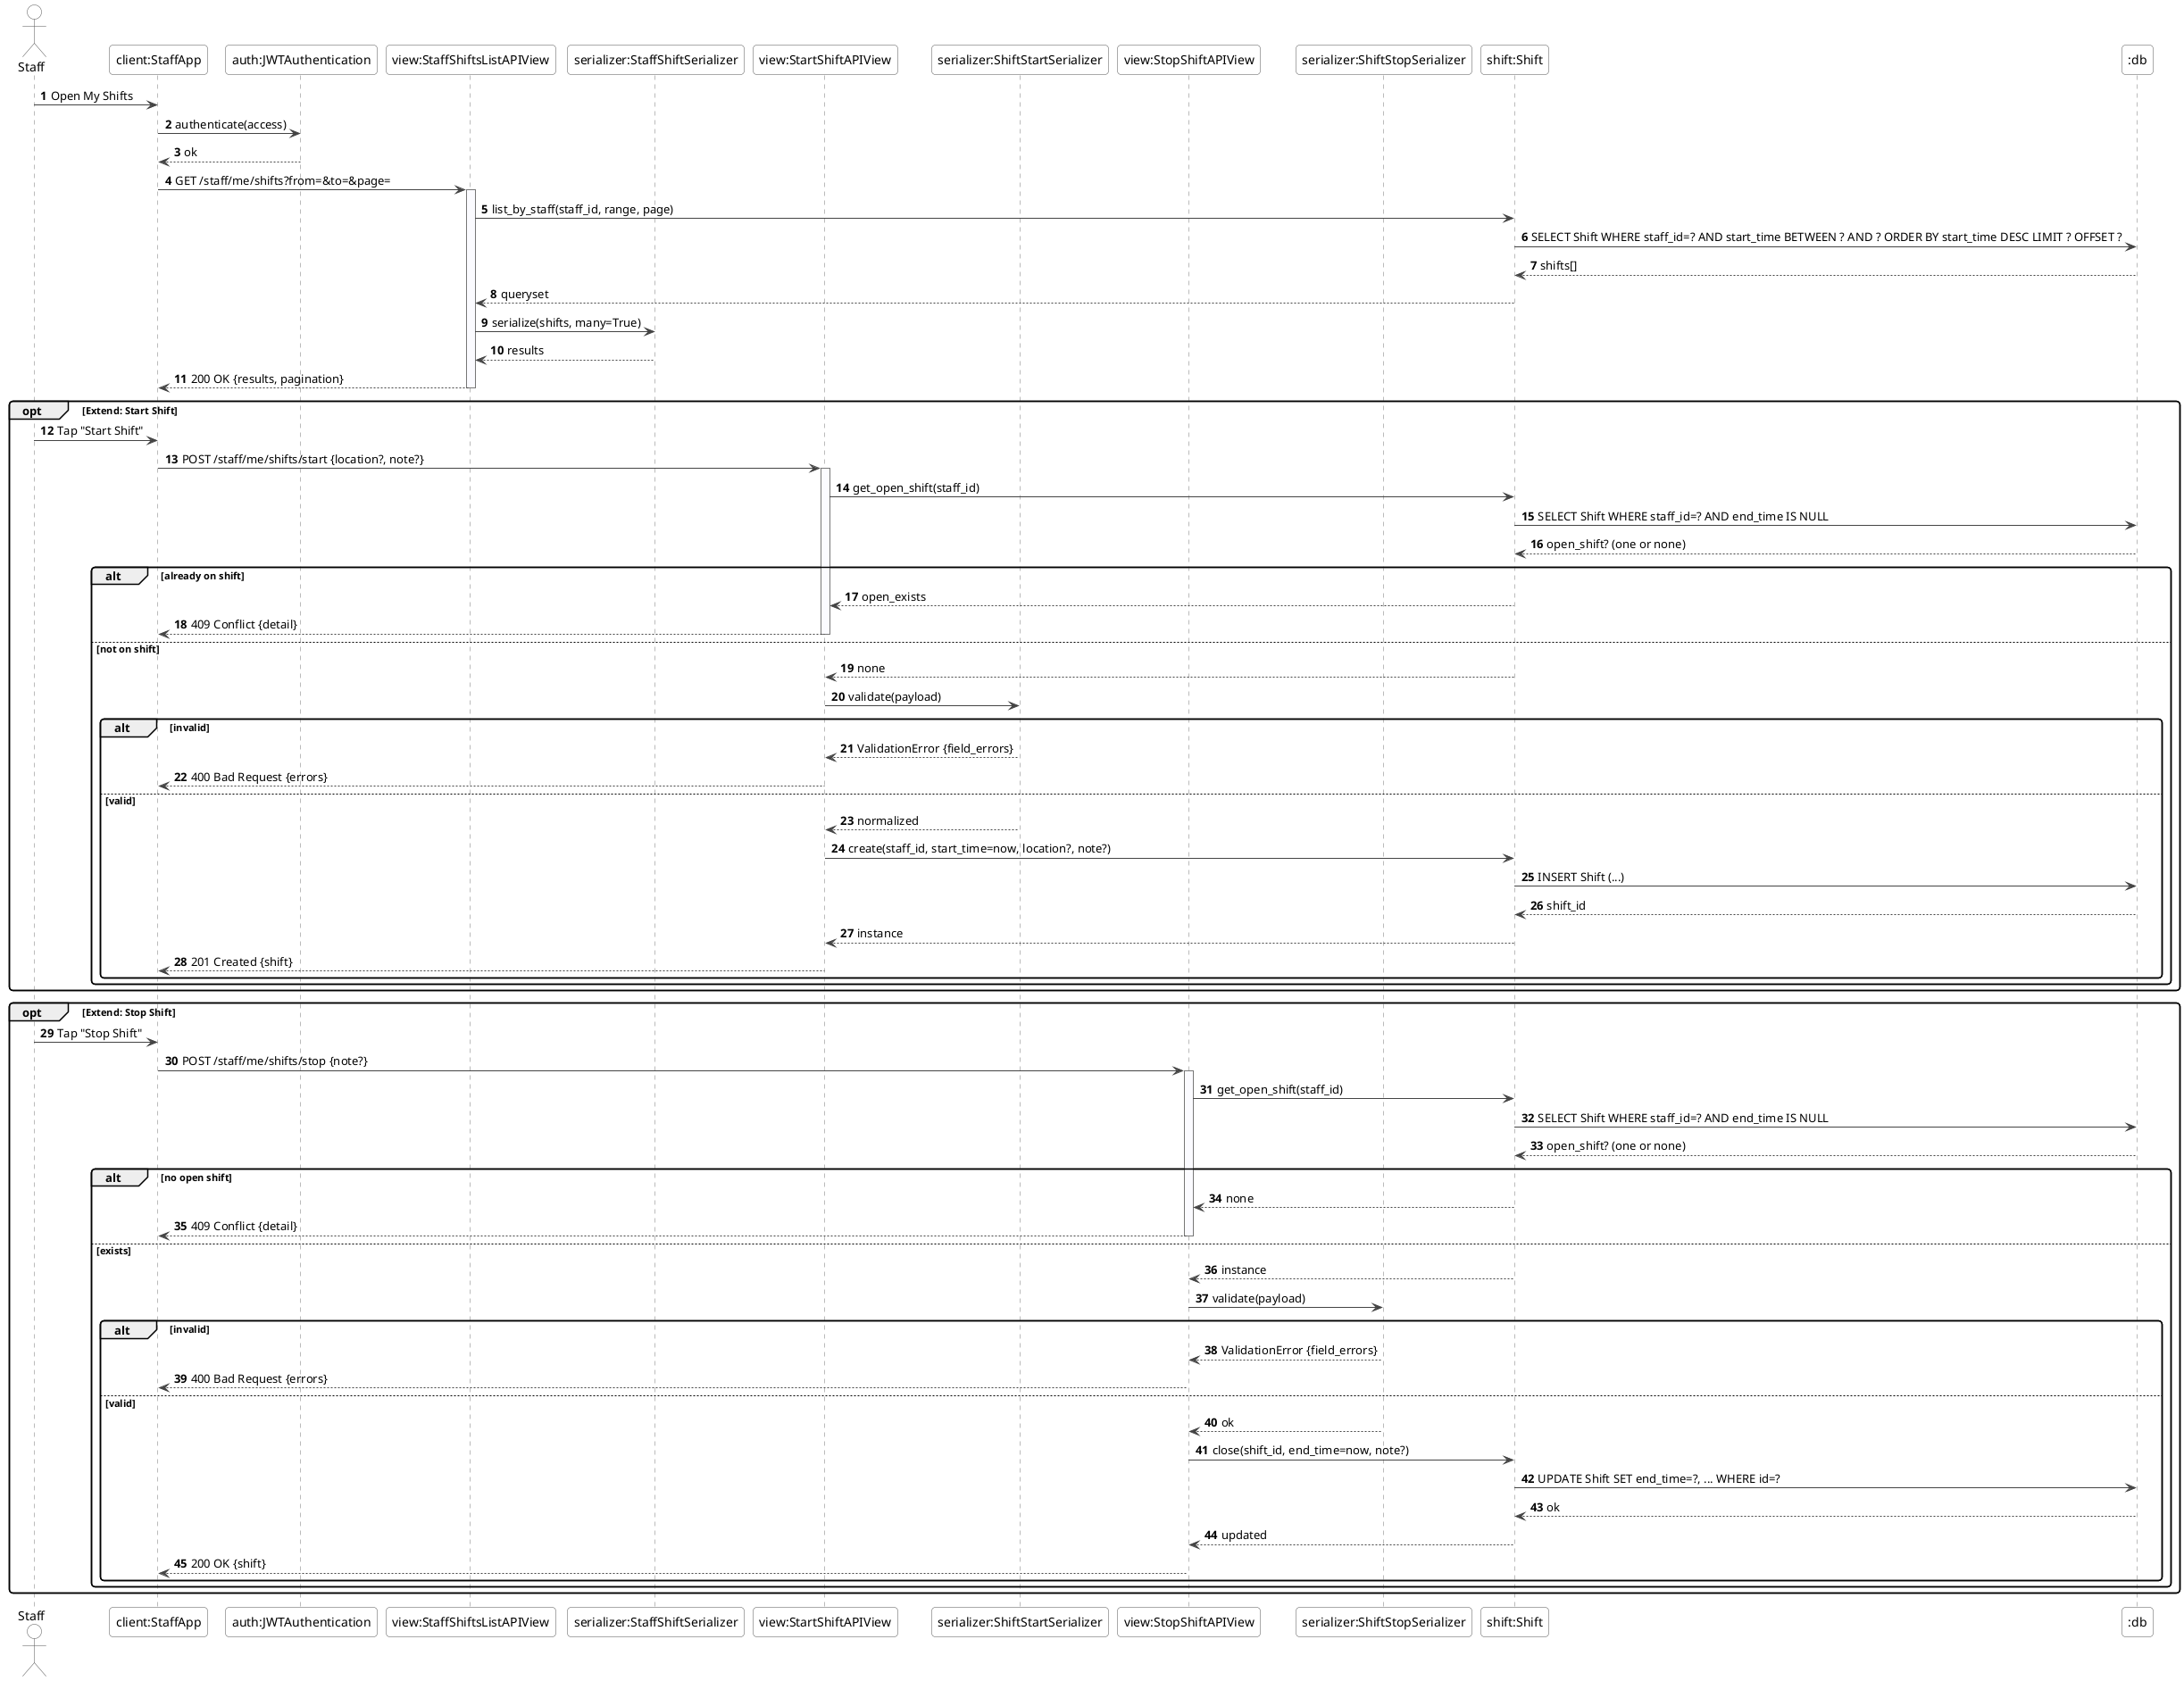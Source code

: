 @startuml StaffViewMyShiftsSequence
skinparam shadowing false
skinparam roundcorner 8
skinparam sequence {
  ArrowColor #444
  LifeLineBorderColor #777
  LifeLineBackgroundColor #FBFBFF
  ParticipantBorderColor #555
  ParticipantBackgroundColor #FFFFFF
  ActorBorderColor #555
  ActorBackgroundColor #FFFFFF
  BoxBorderColor #999
}

autonumber
actor Staff
participant "client:StaffApp" as fe
participant "auth:JWTAuthentication" as jwt
participant "view:StaffShiftsListAPIView" as listv
participant "serializer:StaffShiftSerializer" as shiftsz
participant "view:StartShiftAPIView" as startv
participant "serializer:ShiftStartSerializer" as startsz
participant "view:StopShiftAPIView" as stopv
participant "serializer:ShiftStopSerializer" as stopsz
participant "shift:Shift" as shift
participant ":db" as db

Staff -> fe : Open My Shifts
fe -> jwt : authenticate(access)
jwt --> fe : ok
fe -> listv : GET /staff/me/shifts?from=&to=&page=
activate listv
listv -> shift : list_by_staff(staff_id, range, page)
shift -> db : SELECT Shift WHERE staff_id=? AND start_time BETWEEN ? AND ? ORDER BY start_time DESC LIMIT ? OFFSET ?
db --> shift : shifts[]
shift --> listv : queryset
listv -> shiftsz : serialize(shifts, many=True)
shiftsz --> listv : results
listv --> fe : 200 OK {results, pagination}
deactivate listv

opt Extend: Start Shift
  Staff -> fe : Tap "Start Shift"
  fe -> startv : POST /staff/me/shifts/start {location?, note?}
  activate startv
  startv -> shift : get_open_shift(staff_id)
  shift -> db : SELECT Shift WHERE staff_id=? AND end_time IS NULL
  db --> shift : open_shift? (one or none)
  alt already on shift
    shift --> startv : open_exists
    startv --> fe : 409 Conflict {detail}
    deactivate startv
  else not on shift
    shift --> startv : none
    startv -> startsz : validate(payload)
    alt invalid
      startsz --> startv : ValidationError {field_errors}
      startv --> fe : 400 Bad Request {errors}
      deactivate startv
    else valid
      startsz --> startv : normalized
      startv -> shift : create(staff_id, start_time=now, location?, note?)
      shift -> db : INSERT Shift (...)
      db --> shift : shift_id
      shift --> startv : instance
      startv --> fe : 201 Created {shift}
      deactivate startv
    end
  end
end

opt Extend: Stop Shift
  Staff -> fe : Tap "Stop Shift"
  fe -> stopv : POST /staff/me/shifts/stop {note?}
  activate stopv
  stopv -> shift : get_open_shift(staff_id)
  shift -> db : SELECT Shift WHERE staff_id=? AND end_time IS NULL
  db --> shift : open_shift? (one or none)
  alt no open shift
    shift --> stopv : none
    stopv --> fe : 409 Conflict {detail}
    deactivate stopv
  else exists
    shift --> stopv : instance
    stopv -> stopsz : validate(payload)
    alt invalid
      stopsz --> stopv : ValidationError {field_errors}
      stopv --> fe : 400 Bad Request {errors}
      deactivate stopv
    else valid
      stopsz --> stopv : ok
      stopv -> shift : close(shift_id, end_time=now, note?)
      shift -> db : UPDATE Shift SET end_time=?, ... WHERE id=?
      db --> shift : ok
      shift --> stopv : updated
      stopv --> fe : 200 OK {shift}
      deactivate stopv
    end
  end
end
@enduml